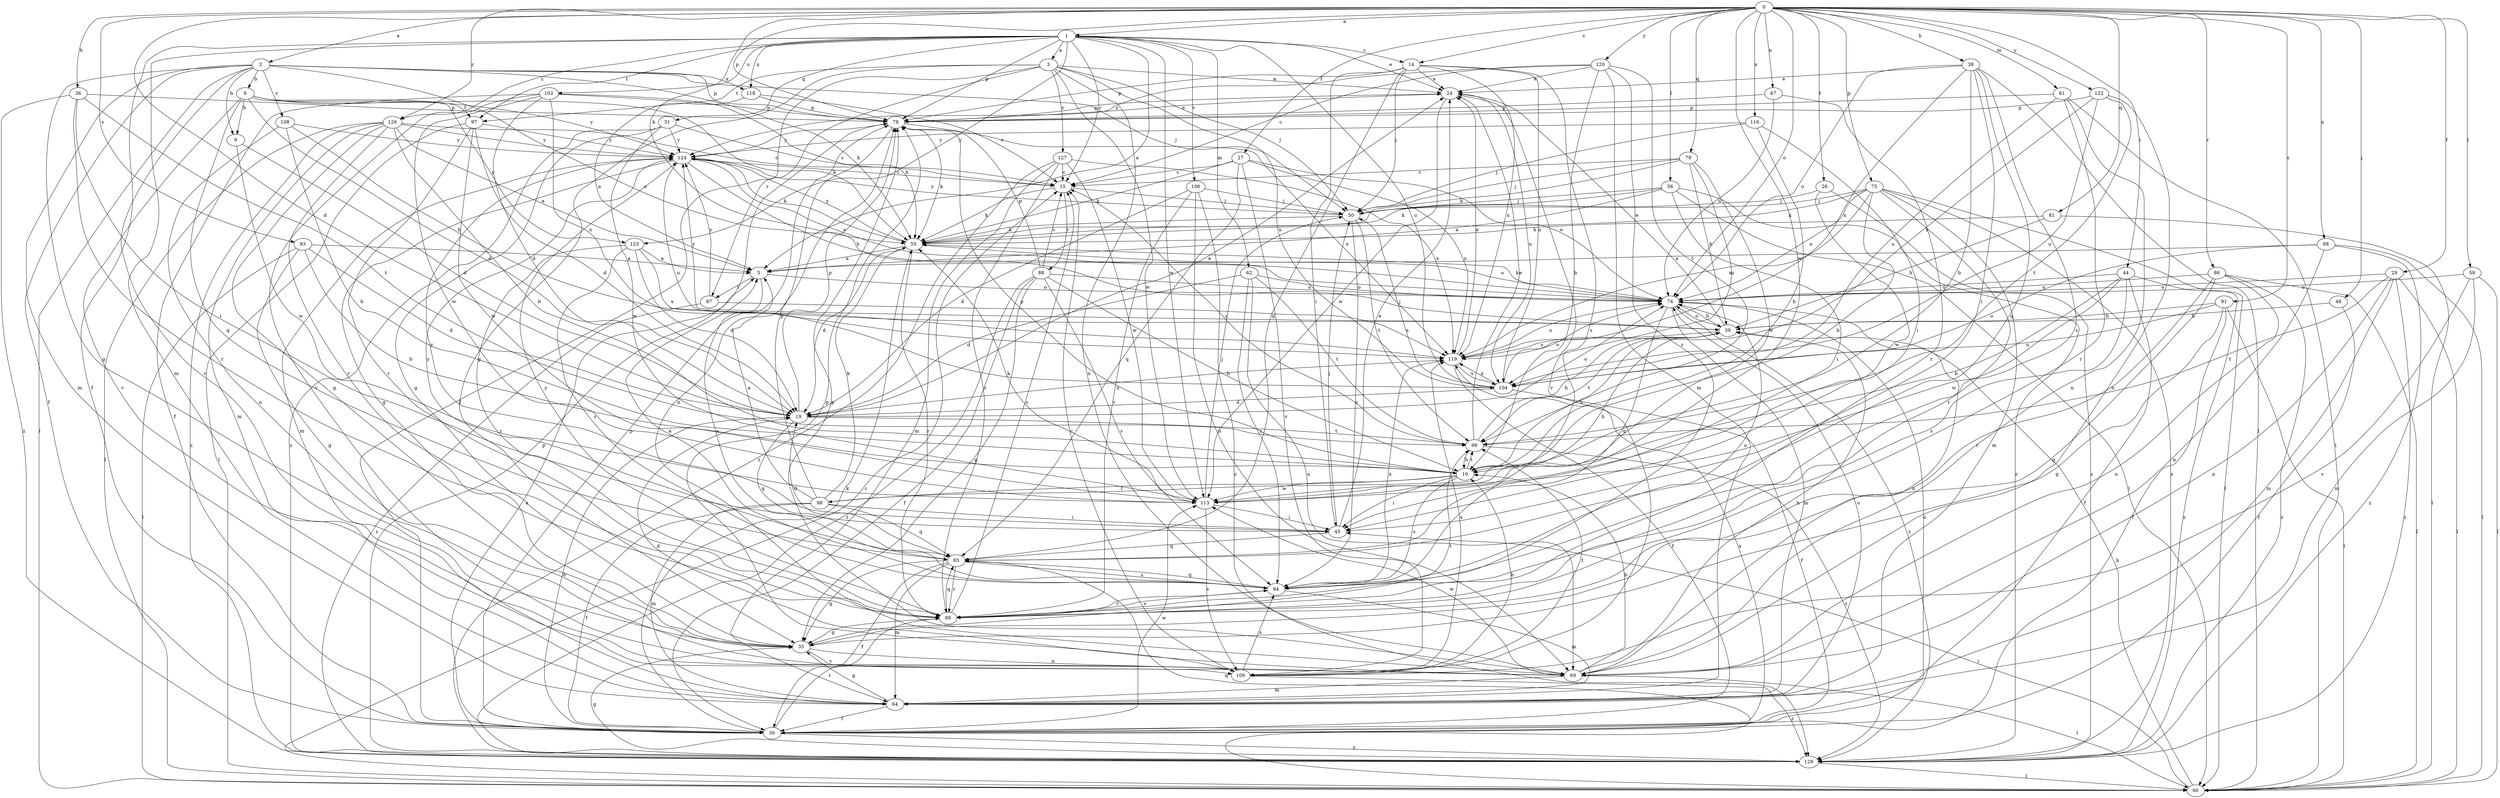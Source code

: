 strict digraph  {
0;
1;
2;
3;
5;
6;
9;
10;
14;
15;
19;
24;
26;
27;
29;
30;
31;
35;
36;
38;
39;
44;
45;
48;
50;
55;
56;
59;
60;
61;
62;
64;
67;
68;
69;
74;
75;
78;
79;
81;
83;
86;
87;
88;
89;
91;
93;
94;
97;
98;
99;
102;
104;
106;
108;
109;
113;
116;
118;
119;
120;
122;
123;
124;
126;
127;
129;
0 -> 1  [label=a];
0 -> 2  [label=a];
0 -> 14  [label=c];
0 -> 19  [label=d];
0 -> 26  [label=f];
0 -> 27  [label=f];
0 -> 29  [label=f];
0 -> 36  [label=h];
0 -> 38  [label=h];
0 -> 44  [label=i];
0 -> 48  [label=j];
0 -> 55  [label=k];
0 -> 56  [label=l];
0 -> 59  [label=l];
0 -> 61  [label=m];
0 -> 67  [label=n];
0 -> 68  [label=n];
0 -> 74  [label=o];
0 -> 75  [label=p];
0 -> 78  [label=p];
0 -> 79  [label=q];
0 -> 81  [label=q];
0 -> 86  [label=r];
0 -> 91  [label=s];
0 -> 93  [label=s];
0 -> 113  [label=w];
0 -> 116  [label=x];
0 -> 120  [label=y];
0 -> 122  [label=y];
0 -> 126  [label=z];
1 -> 3  [label=a];
1 -> 5  [label=a];
1 -> 14  [label=c];
1 -> 15  [label=c];
1 -> 24  [label=e];
1 -> 30  [label=f];
1 -> 31  [label=g];
1 -> 62  [label=m];
1 -> 64  [label=m];
1 -> 78  [label=p];
1 -> 97  [label=t];
1 -> 102  [label=u];
1 -> 104  [label=u];
1 -> 106  [label=v];
1 -> 113  [label=w];
1 -> 118  [label=x];
1 -> 123  [label=y];
1 -> 126  [label=z];
2 -> 6  [label=b];
2 -> 9  [label=b];
2 -> 30  [label=f];
2 -> 35  [label=g];
2 -> 50  [label=j];
2 -> 55  [label=k];
2 -> 60  [label=l];
2 -> 64  [label=m];
2 -> 74  [label=o];
2 -> 78  [label=p];
2 -> 108  [label=v];
2 -> 109  [label=v];
2 -> 118  [label=x];
3 -> 24  [label=e];
3 -> 30  [label=f];
3 -> 35  [label=g];
3 -> 50  [label=j];
3 -> 69  [label=n];
3 -> 87  [label=r];
3 -> 97  [label=t];
3 -> 104  [label=u];
3 -> 113  [label=w];
3 -> 127  [label=z];
5 -> 74  [label=o];
5 -> 87  [label=r];
5 -> 94  [label=s];
6 -> 9  [label=b];
6 -> 19  [label=d];
6 -> 55  [label=k];
6 -> 83  [label=q];
6 -> 97  [label=t];
6 -> 109  [label=v];
6 -> 123  [label=y];
6 -> 124  [label=y];
9 -> 19  [label=d];
9 -> 113  [label=w];
10 -> 39  [label=h];
10 -> 45  [label=i];
10 -> 78  [label=p];
10 -> 94  [label=s];
10 -> 98  [label=t];
10 -> 99  [label=t];
10 -> 113  [label=w];
14 -> 24  [label=e];
14 -> 45  [label=i];
14 -> 50  [label=j];
14 -> 78  [label=p];
14 -> 83  [label=q];
14 -> 94  [label=s];
14 -> 104  [label=u];
14 -> 119  [label=x];
15 -> 50  [label=j];
15 -> 55  [label=k];
15 -> 88  [label=r];
19 -> 24  [label=e];
19 -> 74  [label=o];
19 -> 78  [label=p];
19 -> 83  [label=q];
19 -> 99  [label=t];
19 -> 119  [label=x];
24 -> 78  [label=p];
24 -> 104  [label=u];
24 -> 109  [label=v];
24 -> 113  [label=w];
26 -> 50  [label=j];
26 -> 113  [label=w];
26 -> 129  [label=z];
27 -> 15  [label=c];
27 -> 55  [label=k];
27 -> 74  [label=o];
27 -> 83  [label=q];
27 -> 109  [label=v];
27 -> 119  [label=x];
29 -> 60  [label=l];
29 -> 64  [label=m];
29 -> 69  [label=n];
29 -> 74  [label=o];
29 -> 99  [label=t];
29 -> 129  [label=z];
30 -> 5  [label=a];
30 -> 19  [label=d];
30 -> 55  [label=k];
30 -> 74  [label=o];
30 -> 78  [label=p];
30 -> 89  [label=r];
30 -> 113  [label=w];
30 -> 119  [label=x];
30 -> 129  [label=z];
31 -> 15  [label=c];
31 -> 35  [label=g];
31 -> 113  [label=w];
31 -> 124  [label=y];
31 -> 129  [label=z];
35 -> 69  [label=n];
35 -> 99  [label=t];
35 -> 109  [label=v];
36 -> 45  [label=i];
36 -> 78  [label=p];
36 -> 89  [label=r];
36 -> 99  [label=t];
36 -> 129  [label=z];
38 -> 10  [label=b];
38 -> 24  [label=e];
38 -> 45  [label=i];
38 -> 60  [label=l];
38 -> 74  [label=o];
38 -> 83  [label=q];
38 -> 94  [label=s];
38 -> 119  [label=x];
39 -> 24  [label=e];
39 -> 74  [label=o];
39 -> 99  [label=t];
39 -> 119  [label=x];
39 -> 124  [label=y];
44 -> 10  [label=b];
44 -> 30  [label=f];
44 -> 74  [label=o];
44 -> 94  [label=s];
44 -> 113  [label=w];
44 -> 129  [label=z];
45 -> 24  [label=e];
45 -> 50  [label=j];
45 -> 83  [label=q];
45 -> 124  [label=y];
48 -> 30  [label=f];
48 -> 39  [label=h];
50 -> 55  [label=k];
50 -> 94  [label=s];
50 -> 99  [label=t];
50 -> 124  [label=y];
55 -> 5  [label=a];
55 -> 19  [label=d];
55 -> 74  [label=o];
55 -> 89  [label=r];
55 -> 124  [label=y];
56 -> 5  [label=a];
56 -> 45  [label=i];
56 -> 50  [label=j];
56 -> 55  [label=k];
56 -> 60  [label=l];
56 -> 129  [label=z];
59 -> 60  [label=l];
59 -> 64  [label=m];
59 -> 74  [label=o];
59 -> 109  [label=v];
60 -> 15  [label=c];
60 -> 39  [label=h];
60 -> 45  [label=i];
60 -> 83  [label=q];
61 -> 60  [label=l];
61 -> 69  [label=n];
61 -> 78  [label=p];
61 -> 89  [label=r];
61 -> 104  [label=u];
62 -> 19  [label=d];
62 -> 69  [label=n];
62 -> 74  [label=o];
62 -> 94  [label=s];
62 -> 99  [label=t];
64 -> 30  [label=f];
64 -> 35  [label=g];
64 -> 74  [label=o];
67 -> 74  [label=o];
67 -> 78  [label=p];
67 -> 89  [label=r];
68 -> 5  [label=a];
68 -> 60  [label=l];
68 -> 69  [label=n];
68 -> 104  [label=u];
68 -> 129  [label=z];
69 -> 10  [label=b];
69 -> 19  [label=d];
69 -> 39  [label=h];
69 -> 60  [label=l];
69 -> 64  [label=m];
69 -> 78  [label=p];
69 -> 113  [label=w];
74 -> 39  [label=h];
74 -> 55  [label=k];
74 -> 64  [label=m];
74 -> 69  [label=n];
74 -> 83  [label=q];
74 -> 129  [label=z];
75 -> 10  [label=b];
75 -> 50  [label=j];
75 -> 55  [label=k];
75 -> 60  [label=l];
75 -> 64  [label=m];
75 -> 74  [label=o];
75 -> 89  [label=r];
75 -> 119  [label=x];
75 -> 129  [label=z];
78 -> 24  [label=e];
78 -> 55  [label=k];
78 -> 69  [label=n];
78 -> 119  [label=x];
78 -> 124  [label=y];
79 -> 15  [label=c];
79 -> 39  [label=h];
79 -> 50  [label=j];
79 -> 55  [label=k];
79 -> 104  [label=u];
79 -> 113  [label=w];
81 -> 39  [label=h];
81 -> 55  [label=k];
81 -> 60  [label=l];
83 -> 19  [label=d];
83 -> 30  [label=f];
83 -> 35  [label=g];
83 -> 64  [label=m];
83 -> 89  [label=r];
83 -> 94  [label=s];
83 -> 124  [label=y];
86 -> 35  [label=g];
86 -> 60  [label=l];
86 -> 69  [label=n];
86 -> 74  [label=o];
86 -> 89  [label=r];
86 -> 129  [label=z];
87 -> 119  [label=x];
87 -> 124  [label=y];
87 -> 129  [label=z];
88 -> 10  [label=b];
88 -> 15  [label=c];
88 -> 30  [label=f];
88 -> 35  [label=g];
88 -> 74  [label=o];
88 -> 78  [label=p];
88 -> 94  [label=s];
88 -> 129  [label=z];
89 -> 15  [label=c];
89 -> 35  [label=g];
89 -> 83  [label=q];
89 -> 94  [label=s];
89 -> 124  [label=y];
91 -> 30  [label=f];
91 -> 35  [label=g];
91 -> 39  [label=h];
91 -> 60  [label=l];
91 -> 104  [label=u];
93 -> 5  [label=a];
93 -> 10  [label=b];
93 -> 19  [label=d];
93 -> 35  [label=g];
93 -> 60  [label=l];
94 -> 5  [label=a];
94 -> 64  [label=m];
94 -> 74  [label=o];
94 -> 83  [label=q];
94 -> 89  [label=r];
94 -> 119  [label=x];
97 -> 19  [label=d];
97 -> 60  [label=l];
97 -> 89  [label=r];
97 -> 113  [label=w];
97 -> 124  [label=y];
98 -> 5  [label=a];
98 -> 30  [label=f];
98 -> 39  [label=h];
98 -> 45  [label=i];
98 -> 55  [label=k];
98 -> 64  [label=m];
98 -> 78  [label=p];
98 -> 83  [label=q];
99 -> 10  [label=b];
99 -> 15  [label=c];
99 -> 24  [label=e];
99 -> 39  [label=h];
99 -> 129  [label=z];
102 -> 19  [label=d];
102 -> 30  [label=f];
102 -> 55  [label=k];
102 -> 78  [label=p];
102 -> 109  [label=v];
102 -> 113  [label=w];
102 -> 119  [label=x];
104 -> 19  [label=d];
104 -> 30  [label=f];
104 -> 50  [label=j];
104 -> 74  [label=o];
104 -> 119  [label=x];
106 -> 19  [label=d];
106 -> 50  [label=j];
106 -> 69  [label=n];
106 -> 89  [label=r];
106 -> 129  [label=z];
108 -> 10  [label=b];
108 -> 39  [label=h];
108 -> 69  [label=n];
108 -> 124  [label=y];
109 -> 10  [label=b];
109 -> 15  [label=c];
109 -> 78  [label=p];
109 -> 94  [label=s];
109 -> 99  [label=t];
109 -> 119  [label=x];
109 -> 129  [label=z];
113 -> 45  [label=i];
113 -> 50  [label=j];
113 -> 55  [label=k];
113 -> 109  [label=v];
116 -> 10  [label=b];
116 -> 45  [label=i];
116 -> 50  [label=j];
116 -> 124  [label=y];
118 -> 5  [label=a];
118 -> 15  [label=c];
118 -> 78  [label=p];
119 -> 24  [label=e];
119 -> 30  [label=f];
119 -> 74  [label=o];
119 -> 104  [label=u];
120 -> 10  [label=b];
120 -> 15  [label=c];
120 -> 24  [label=e];
120 -> 64  [label=m];
120 -> 89  [label=r];
120 -> 99  [label=t];
120 -> 124  [label=y];
122 -> 69  [label=n];
122 -> 78  [label=p];
122 -> 99  [label=t];
122 -> 104  [label=u];
122 -> 119  [label=x];
123 -> 5  [label=a];
123 -> 19  [label=d];
123 -> 89  [label=r];
123 -> 94  [label=s];
123 -> 119  [label=x];
124 -> 15  [label=c];
124 -> 35  [label=g];
124 -> 39  [label=h];
124 -> 55  [label=k];
124 -> 64  [label=m];
124 -> 74  [label=o];
124 -> 104  [label=u];
126 -> 5  [label=a];
126 -> 10  [label=b];
126 -> 15  [label=c];
126 -> 35  [label=g];
126 -> 60  [label=l];
126 -> 64  [label=m];
126 -> 89  [label=r];
126 -> 124  [label=y];
126 -> 129  [label=z];
127 -> 15  [label=c];
127 -> 64  [label=m];
127 -> 89  [label=r];
127 -> 113  [label=w];
127 -> 119  [label=x];
127 -> 129  [label=z];
129 -> 35  [label=g];
129 -> 60  [label=l];
129 -> 78  [label=p];
}
